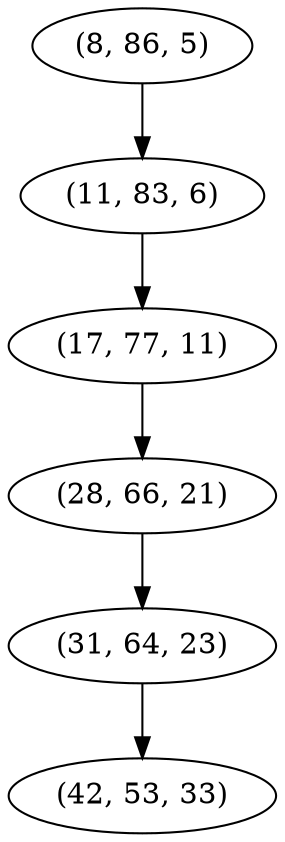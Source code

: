 digraph tree {
    "(8, 86, 5)";
    "(11, 83, 6)";
    "(17, 77, 11)";
    "(28, 66, 21)";
    "(31, 64, 23)";
    "(42, 53, 33)";
    "(8, 86, 5)" -> "(11, 83, 6)";
    "(11, 83, 6)" -> "(17, 77, 11)";
    "(17, 77, 11)" -> "(28, 66, 21)";
    "(28, 66, 21)" -> "(31, 64, 23)";
    "(31, 64, 23)" -> "(42, 53, 33)";
}
